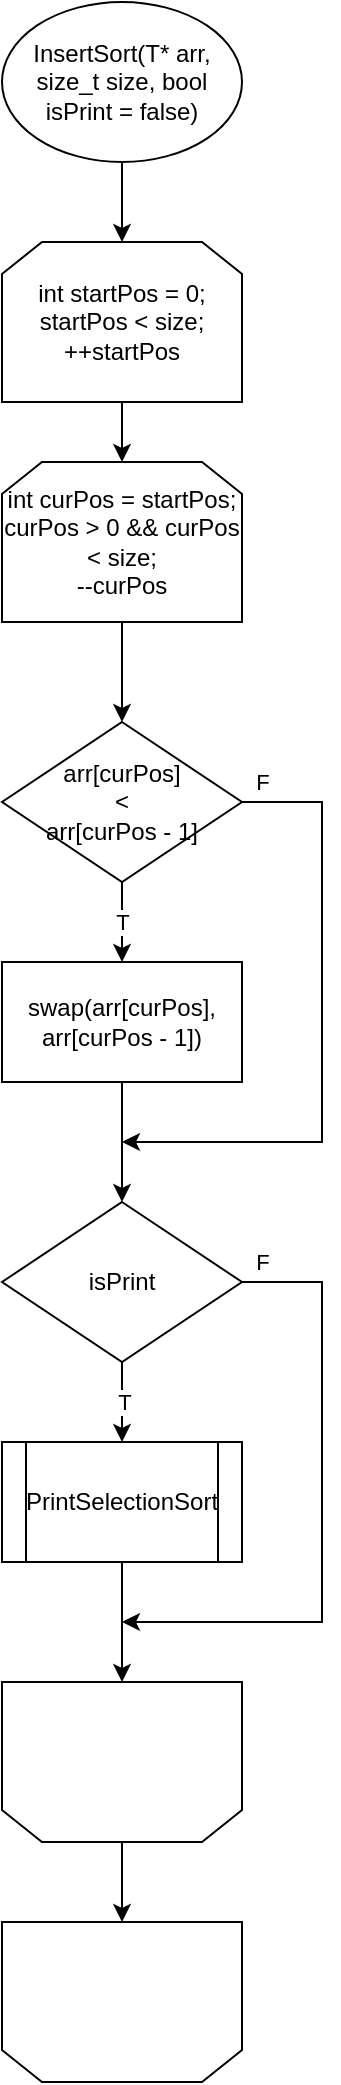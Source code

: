 <mxfile version="19.0.1" type="device"><diagram id="UQUaL_FTJ9cJvdXo2w2t" name="페이지-1"><mxGraphModel dx="1422" dy="985" grid="1" gridSize="10" guides="1" tooltips="1" connect="1" arrows="1" fold="1" page="1" pageScale="1" pageWidth="827" pageHeight="1169" math="0" shadow="0"><root><mxCell id="0"/><mxCell id="1" parent="0"/><mxCell id="ey5qFOAIgf5n_EXosJDR-16" value="" style="edgeStyle=orthogonalEdgeStyle;rounded=0;orthogonalLoop=1;jettySize=auto;html=1;" edge="1" parent="1" source="ey5qFOAIgf5n_EXosJDR-1" target="ey5qFOAIgf5n_EXosJDR-3"><mxGeometry relative="1" as="geometry"/></mxCell><mxCell id="ey5qFOAIgf5n_EXosJDR-1" value="InsertSort(T* arr, size_t size, bool isPrint = false)" style="ellipse;whiteSpace=wrap;html=1;" vertex="1" parent="1"><mxGeometry x="40" y="40" width="120" height="80" as="geometry"/></mxCell><mxCell id="ey5qFOAIgf5n_EXosJDR-12" value="" style="edgeStyle=orthogonalEdgeStyle;rounded=0;orthogonalLoop=1;jettySize=auto;html=1;" edge="1" parent="1" source="ey5qFOAIgf5n_EXosJDR-2" target="ey5qFOAIgf5n_EXosJDR-11"><mxGeometry relative="1" as="geometry"/></mxCell><mxCell id="ey5qFOAIgf5n_EXosJDR-2" value="swap(arr[curPos], arr[curPos - 1])" style="rounded=0;whiteSpace=wrap;html=1;" vertex="1" parent="1"><mxGeometry x="40" y="520" width="120" height="60" as="geometry"/></mxCell><mxCell id="ey5qFOAIgf5n_EXosJDR-15" value="" style="edgeStyle=orthogonalEdgeStyle;rounded=0;orthogonalLoop=1;jettySize=auto;html=1;" edge="1" parent="1" source="ey5qFOAIgf5n_EXosJDR-3" target="ey5qFOAIgf5n_EXosJDR-6"><mxGeometry relative="1" as="geometry"/></mxCell><mxCell id="ey5qFOAIgf5n_EXosJDR-3" value="int startPos = 0;&lt;br&gt;startPos &amp;lt; size;&lt;br&gt;++startPos" style="shape=loopLimit;whiteSpace=wrap;html=1;" vertex="1" parent="1"><mxGeometry x="40" y="160" width="120" height="80" as="geometry"/></mxCell><mxCell id="ey5qFOAIgf5n_EXosJDR-20" value="" style="edgeStyle=orthogonalEdgeStyle;rounded=0;orthogonalLoop=1;jettySize=auto;html=1;" edge="1" parent="1" source="ey5qFOAIgf5n_EXosJDR-4" target="ey5qFOAIgf5n_EXosJDR-5"><mxGeometry relative="1" as="geometry"/></mxCell><mxCell id="ey5qFOAIgf5n_EXosJDR-4" value="" style="shape=loopLimit;whiteSpace=wrap;html=1;flipV=1;" vertex="1" parent="1"><mxGeometry x="40" y="880" width="120" height="80" as="geometry"/></mxCell><mxCell id="ey5qFOAIgf5n_EXosJDR-5" value="" style="shape=loopLimit;whiteSpace=wrap;html=1;flipV=1;" vertex="1" parent="1"><mxGeometry x="40" y="1000" width="120" height="80" as="geometry"/></mxCell><mxCell id="ey5qFOAIgf5n_EXosJDR-14" value="" style="edgeStyle=orthogonalEdgeStyle;rounded=0;orthogonalLoop=1;jettySize=auto;html=1;" edge="1" parent="1" source="ey5qFOAIgf5n_EXosJDR-6" target="ey5qFOAIgf5n_EXosJDR-7"><mxGeometry relative="1" as="geometry"/></mxCell><mxCell id="ey5qFOAIgf5n_EXosJDR-6" value="int curPos = startPos;&lt;br&gt;curPos &amp;gt; 0 &amp;amp;&amp;amp; curPos &amp;lt; size;&lt;br&gt;--curPos" style="shape=loopLimit;whiteSpace=wrap;html=1;" vertex="1" parent="1"><mxGeometry x="40" y="270" width="120" height="80" as="geometry"/></mxCell><mxCell id="ey5qFOAIgf5n_EXosJDR-8" value="T" style="edgeStyle=orthogonalEdgeStyle;rounded=0;orthogonalLoop=1;jettySize=auto;html=1;" edge="1" parent="1" source="ey5qFOAIgf5n_EXosJDR-7" target="ey5qFOAIgf5n_EXosJDR-2"><mxGeometry relative="1" as="geometry"/></mxCell><mxCell id="ey5qFOAIgf5n_EXosJDR-13" value="F" style="edgeStyle=orthogonalEdgeStyle;rounded=0;orthogonalLoop=1;jettySize=auto;html=1;exitX=1;exitY=0.5;exitDx=0;exitDy=0;" edge="1" parent="1" source="ey5qFOAIgf5n_EXosJDR-7"><mxGeometry x="-0.935" y="10" relative="1" as="geometry"><mxPoint x="100" y="610" as="targetPoint"/><Array as="points"><mxPoint x="200" y="440"/><mxPoint x="200" y="610"/></Array><mxPoint as="offset"/></mxGeometry></mxCell><mxCell id="ey5qFOAIgf5n_EXosJDR-7" value="arr[curPos]&lt;br&gt;&amp;lt;&lt;br&gt;arr[curPos - 1]" style="rhombus;whiteSpace=wrap;html=1;" vertex="1" parent="1"><mxGeometry x="40" y="400" width="120" height="80" as="geometry"/></mxCell><mxCell id="ey5qFOAIgf5n_EXosJDR-10" value="T" style="edgeStyle=orthogonalEdgeStyle;rounded=0;orthogonalLoop=1;jettySize=auto;html=1;" edge="1" parent="1" source="ey5qFOAIgf5n_EXosJDR-11"><mxGeometry relative="1" as="geometry"><mxPoint x="100" y="760" as="targetPoint"/></mxGeometry></mxCell><mxCell id="ey5qFOAIgf5n_EXosJDR-19" value="F" style="edgeStyle=orthogonalEdgeStyle;rounded=0;orthogonalLoop=1;jettySize=auto;html=1;exitX=1;exitY=0.5;exitDx=0;exitDy=0;" edge="1" parent="1" source="ey5qFOAIgf5n_EXosJDR-11"><mxGeometry x="-0.935" y="10" relative="1" as="geometry"><mxPoint x="100" y="850" as="targetPoint"/><Array as="points"><mxPoint x="200" y="680"/><mxPoint x="200" y="850"/></Array><mxPoint as="offset"/></mxGeometry></mxCell><mxCell id="ey5qFOAIgf5n_EXosJDR-11" value="isPrint" style="rhombus;whiteSpace=wrap;html=1;" vertex="1" parent="1"><mxGeometry x="40" y="640" width="120" height="80" as="geometry"/></mxCell><mxCell id="ey5qFOAIgf5n_EXosJDR-18" value="" style="edgeStyle=orthogonalEdgeStyle;rounded=0;orthogonalLoop=1;jettySize=auto;html=1;" edge="1" parent="1" source="ey5qFOAIgf5n_EXosJDR-17" target="ey5qFOAIgf5n_EXosJDR-4"><mxGeometry relative="1" as="geometry"/></mxCell><mxCell id="ey5qFOAIgf5n_EXosJDR-17" value="PrintSelectionSort" style="shape=process;whiteSpace=wrap;html=1;backgroundOutline=1;" vertex="1" parent="1"><mxGeometry x="40" y="760" width="120" height="60" as="geometry"/></mxCell></root></mxGraphModel></diagram></mxfile>